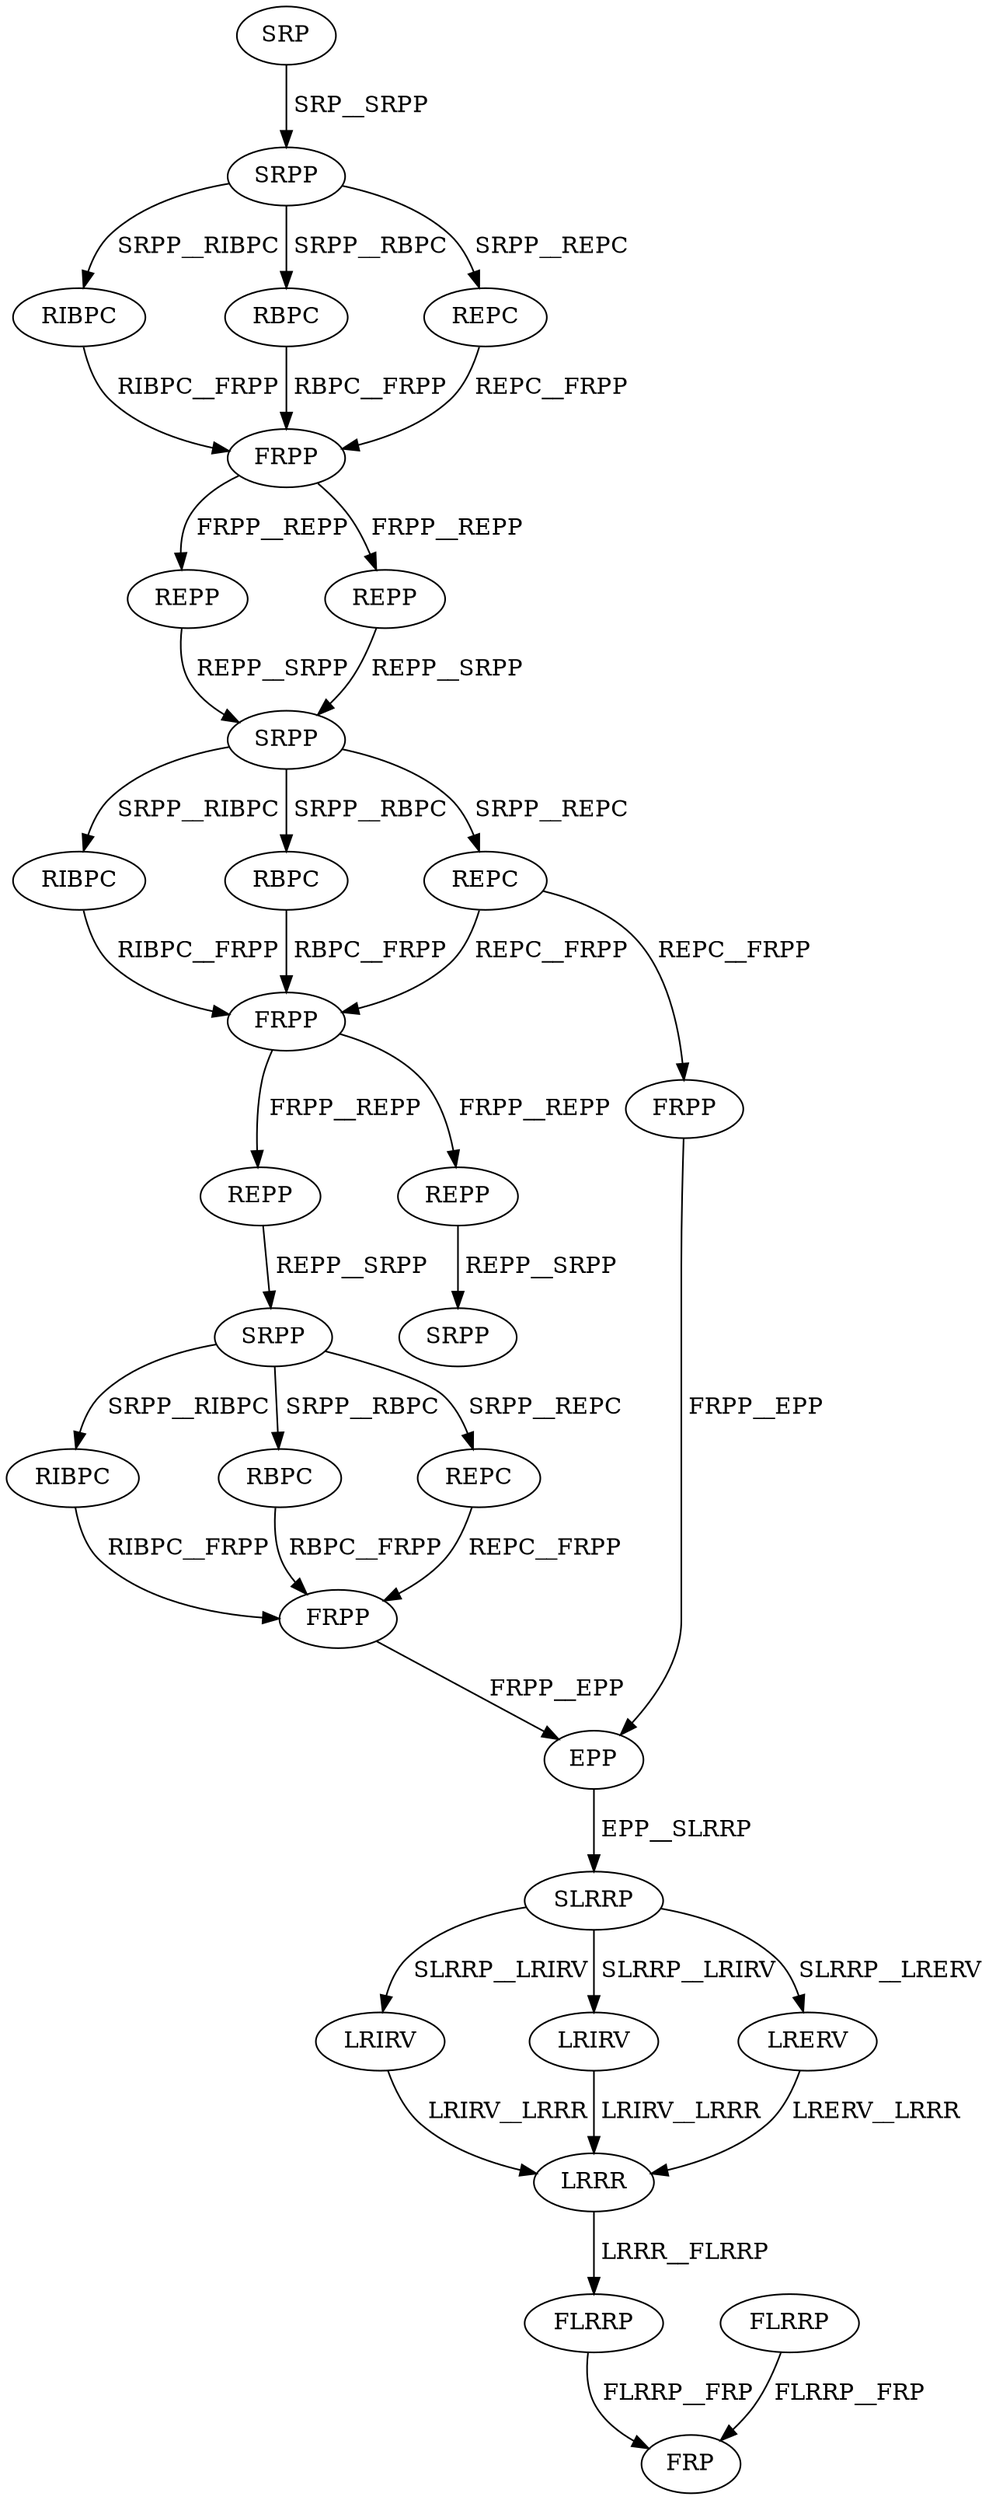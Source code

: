 digraph G { 
1 [label="SRP",color=black,fontcolor=black];
2 [label="SRPP",color=black,fontcolor=black];
3 [label="RIBPC",color=black,fontcolor=black];
4 [label="RBPC",color=black,fontcolor=black];
5 [label="REPC",color=black,fontcolor=black];
6 [label="FRPP",color=black,fontcolor=black];
7 [label="REPP",color=black,fontcolor=black];
8 [label="REPP",color=black,fontcolor=black];
9 [label="SRPP",color=black,fontcolor=black];
10 [label="RIBPC",color=black,fontcolor=black];
11 [label="RBPC",color=black,fontcolor=black];
12 [label="REPC",color=black,fontcolor=black];
13 [label="FRPP",color=black,fontcolor=black];
14 [label="REPP",color=black,fontcolor=black];
15 [label="SRPP",color=black,fontcolor=black];
16 [label="REPP",color=black,fontcolor=black];
17 [label="FRPP",color=black,fontcolor=black];
18 [label="RIBPC",color=black,fontcolor=black];
19 [label="RBPC",color=black,fontcolor=black];
20 [label="REPC",color=black,fontcolor=black];
21 [label="FRPP",color=black,fontcolor=black];
22 [label="SRPP",color=black,fontcolor=black];
23 [label="EPP",color=black,fontcolor=black];
24 [label="SLRRP",color=black,fontcolor=black];
25 [label="LRIRV",color=black,fontcolor=black];
26 [label="LRIRV",color=black,fontcolor=black];
27 [label="LRERV",color=black,fontcolor=black];
28 [label="FLRRP",color=black,fontcolor=black];
29 [label="LRRR",color=black,fontcolor=black];
30 [label="FLRRP",color=black,fontcolor=black];
31 [label="FRP",color=black,fontcolor=black];
1->2[label=" SRP__SRPP",color=black,fontcolor=black];
2->3[label=" SRPP__RIBPC",color=black,fontcolor=black];
2->4[label=" SRPP__RBPC",color=black,fontcolor=black];
2->5[label=" SRPP__REPC",color=black,fontcolor=black];
3->6[label=" RIBPC__FRPP",color=black,fontcolor=black];
4->6[label=" RBPC__FRPP",color=black,fontcolor=black];
5->6[label=" REPC__FRPP",color=black,fontcolor=black];
6->7[label=" FRPP__REPP",color=black,fontcolor=black];
6->8[label=" FRPP__REPP",color=black,fontcolor=black];
7->9[label=" REPP__SRPP",color=black,fontcolor=black];
8->9[label=" REPP__SRPP",color=black,fontcolor=black];
9->10[label=" SRPP__RIBPC",color=black,fontcolor=black];
9->11[label=" SRPP__RBPC",color=black,fontcolor=black];
9->12[label=" SRPP__REPC",color=black,fontcolor=black];
10->13[label=" RIBPC__FRPP",color=black,fontcolor=black];
11->13[label=" RBPC__FRPP",color=black,fontcolor=black];
12->13[label=" REPC__FRPP",color=black,fontcolor=black];
12->17[label=" REPC__FRPP",color=black,fontcolor=black];
13->14[label=" FRPP__REPP",color=black,fontcolor=black];
13->16[label=" FRPP__REPP",color=black,fontcolor=black];
14->15[label=" REPP__SRPP",color=black,fontcolor=black];
15->18[label=" SRPP__RIBPC",color=black,fontcolor=black];
15->19[label=" SRPP__RBPC",color=black,fontcolor=black];
15->20[label=" SRPP__REPC",color=black,fontcolor=black];
16->22[label=" REPP__SRPP",color=black,fontcolor=black];
17->23[label=" FRPP__EPP",color=black,fontcolor=black];
18->21[label=" RIBPC__FRPP",color=black,fontcolor=black];
19->21[label=" RBPC__FRPP",color=black,fontcolor=black];
20->21[label=" REPC__FRPP",color=black,fontcolor=black];
21->23[label=" FRPP__EPP",color=black,fontcolor=black];
23->24[label=" EPP__SLRRP",color=black,fontcolor=black];
24->25[label=" SLRRP__LRIRV",color=black,fontcolor=black];
24->26[label=" SLRRP__LRIRV",color=black,fontcolor=black];
24->27[label=" SLRRP__LRERV",color=black,fontcolor=black];
25->29[label=" LRIRV__LRRR",color=black,fontcolor=black];
26->29[label=" LRIRV__LRRR",color=black,fontcolor=black];
27->29[label=" LRERV__LRRR",color=black,fontcolor=black];
28->31[label=" FLRRP__FRP",color=black,fontcolor=black];
29->30[label=" LRRR__FLRRP",color=black,fontcolor=black];
30->31[label=" FLRRP__FRP",color=black,fontcolor=black];
}
